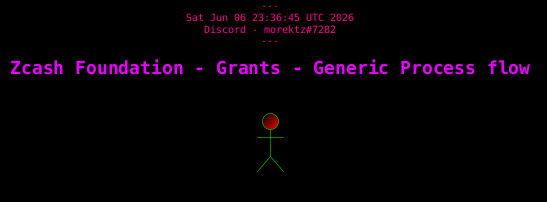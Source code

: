 @startuml 

/'
This proess is flow is being created for this - https://github.com/morektz/MorektzBountySmash/blob/main/D/qbrzg.md
Being created here for consolidation of diagrams.
'/

'Scale 

'Styling 

skinparam {
    DefaultTextAlignment Center
    DefaultFontName DejaVu Sans Mono
    ArrowColor Black
    backgroundColor Black
    TitleFontColor E900FF
    Shadowing False

    HeaderFontColor FF008E

    ActorBackgroundColor Black/Red
    ActorBorderColor 06FF00
}


center header 
---
%date()
Discord - morektz#7282
---
end header 

title 
=Zcash Foundation - Grants - Generic Process flow 

end title 

' Actor 

Actor as m1 



@enduml
